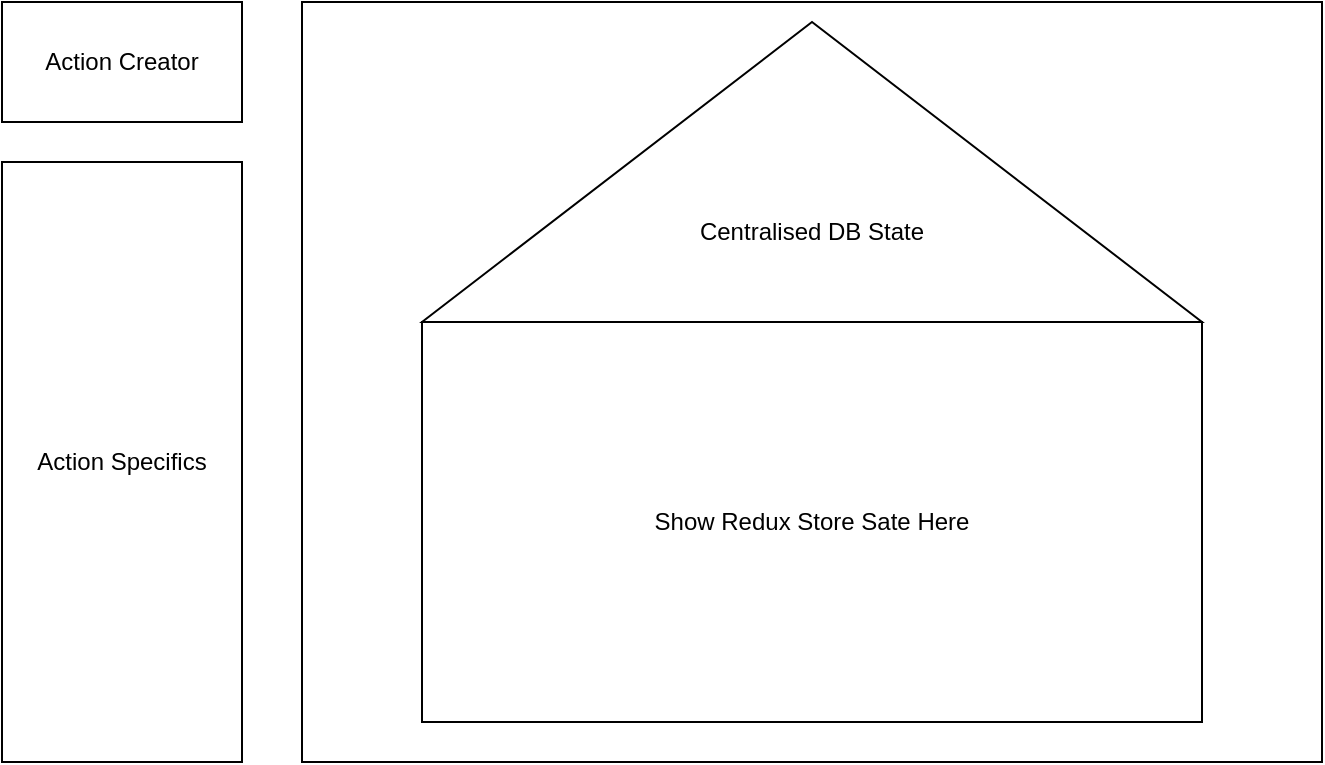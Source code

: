 <mxfile version="17.4.3" type="device"><diagram id="W2PwlNjkl-BQ5_IFyXxj" name="Page-1"><mxGraphModel dx="1002" dy="680" grid="1" gridSize="10" guides="1" tooltips="1" connect="1" arrows="1" fold="1" page="1" pageScale="1" pageWidth="800" pageHeight="800" math="0" shadow="0"><root><mxCell id="0"/><mxCell id="1" parent="0"/><mxCell id="RbfFLChrV_pvXEKXc-an-8" value="" style="group" vertex="1" connectable="0" parent="1"><mxGeometry x="70" y="210" width="660" height="380" as="geometry"/></mxCell><mxCell id="RbfFLChrV_pvXEKXc-an-1" value="Action Creator" style="rounded=0;whiteSpace=wrap;html=1;" vertex="1" parent="RbfFLChrV_pvXEKXc-an-8"><mxGeometry width="120" height="60" as="geometry"/></mxCell><mxCell id="RbfFLChrV_pvXEKXc-an-2" value="Action Specifics" style="rounded=0;whiteSpace=wrap;html=1;" vertex="1" parent="RbfFLChrV_pvXEKXc-an-8"><mxGeometry y="80" width="120" height="300" as="geometry"/></mxCell><mxCell id="RbfFLChrV_pvXEKXc-an-3" value="" style="rounded=0;whiteSpace=wrap;html=1;" vertex="1" parent="RbfFLChrV_pvXEKXc-an-8"><mxGeometry x="150" width="510" height="380" as="geometry"/></mxCell><mxCell id="RbfFLChrV_pvXEKXc-an-6" value="" style="group;align=center;" vertex="1" connectable="0" parent="RbfFLChrV_pvXEKXc-an-8"><mxGeometry x="210" y="10" width="390" height="350" as="geometry"/></mxCell><mxCell id="RbfFLChrV_pvXEKXc-an-4" value="" style="triangle;whiteSpace=wrap;html=1;direction=north;" vertex="1" parent="RbfFLChrV_pvXEKXc-an-6"><mxGeometry width="390" height="150" as="geometry"/></mxCell><mxCell id="RbfFLChrV_pvXEKXc-an-5" value="Show Redux Store Sate Here" style="rounded=0;whiteSpace=wrap;html=1;" vertex="1" parent="RbfFLChrV_pvXEKXc-an-6"><mxGeometry y="150" width="390" height="200" as="geometry"/></mxCell><mxCell id="RbfFLChrV_pvXEKXc-an-7" value="Centralised DB State" style="text;html=1;strokeColor=none;fillColor=none;align=center;verticalAlign=middle;whiteSpace=wrap;rounded=0;" vertex="1" parent="RbfFLChrV_pvXEKXc-an-6"><mxGeometry x="120" y="90" width="150" height="30" as="geometry"/></mxCell></root></mxGraphModel></diagram></mxfile>